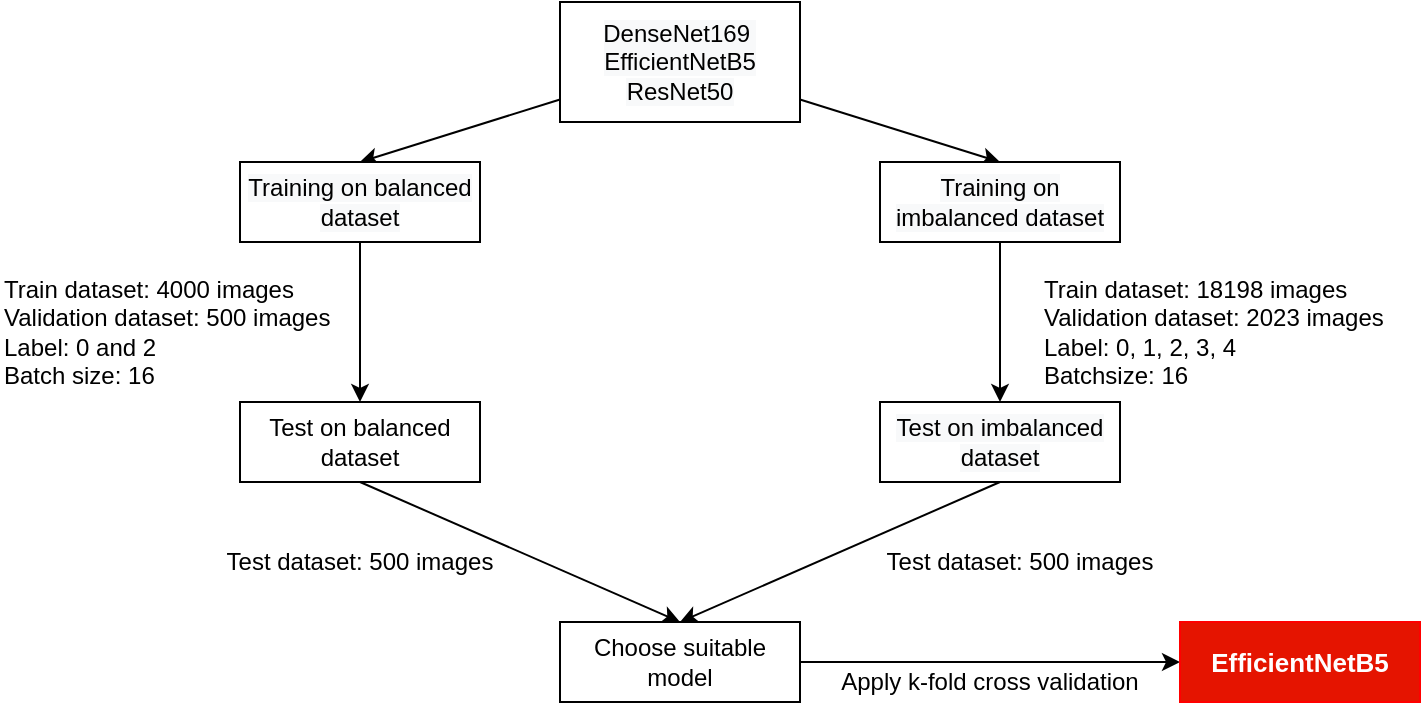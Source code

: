 <mxfile version="13.9.5" type="device"><diagram id="bQrbsOBPDLvLAtCTk9_2" name="Page-1"><mxGraphModel dx="868" dy="544" grid="1" gridSize="10" guides="1" tooltips="1" connect="1" arrows="1" fold="1" page="1" pageScale="1" pageWidth="850" pageHeight="1100" math="0" shadow="0"><root><mxCell id="0"/><mxCell id="1" parent="0"/><mxCell id="BJ_fUG6LaTk8YzyFetgA-13" style="edgeStyle=none;rounded=0;orthogonalLoop=1;jettySize=auto;html=1;entryX=0.5;entryY=0;entryDx=0;entryDy=0;" parent="1" source="BJ_fUG6LaTk8YzyFetgA-6" target="BJ_fUG6LaTk8YzyFetgA-11" edge="1"><mxGeometry relative="1" as="geometry"/></mxCell><mxCell id="BJ_fUG6LaTk8YzyFetgA-14" style="edgeStyle=none;rounded=0;orthogonalLoop=1;jettySize=auto;html=1;entryX=0.5;entryY=0;entryDx=0;entryDy=0;" parent="1" source="BJ_fUG6LaTk8YzyFetgA-6" target="BJ_fUG6LaTk8YzyFetgA-12" edge="1"><mxGeometry relative="1" as="geometry"/></mxCell><mxCell id="BJ_fUG6LaTk8YzyFetgA-6" value="&lt;meta charset=&quot;utf-8&quot;&gt;&lt;span style=&quot;color: rgb(0, 0, 0); font-family: helvetica; font-size: 12px; font-style: normal; font-weight: 400; letter-spacing: normal; text-align: center; text-indent: 0px; text-transform: none; word-spacing: 0px; background-color: rgb(248, 249, 250); display: inline; float: none;&quot;&gt;DenseNet169&amp;nbsp; EfficientNetB5&lt;/span&gt;&lt;br style=&quot;color: rgb(0, 0, 0); font-family: helvetica; font-size: 12px; font-style: normal; font-weight: 400; letter-spacing: normal; text-align: center; text-indent: 0px; text-transform: none; word-spacing: 0px; background-color: rgb(248, 249, 250);&quot;&gt;&lt;span style=&quot;color: rgb(0, 0, 0); font-family: helvetica; font-size: 12px; font-style: normal; font-weight: 400; letter-spacing: normal; text-align: center; text-indent: 0px; text-transform: none; word-spacing: 0px; background-color: rgb(248, 249, 250); display: inline; float: none;&quot;&gt;ResNet50&lt;/span&gt;" style="rounded=0;whiteSpace=wrap;html=1;" parent="1" vertex="1"><mxGeometry x="360" y="40" width="120" height="60" as="geometry"/></mxCell><mxCell id="BJ_fUG6LaTk8YzyFetgA-16" style="edgeStyle=none;rounded=0;orthogonalLoop=1;jettySize=auto;html=1;exitX=0.5;exitY=1;exitDx=0;exitDy=0;entryX=0.5;entryY=0;entryDx=0;entryDy=0;" parent="1" source="BJ_fUG6LaTk8YzyFetgA-11" target="BJ_fUG6LaTk8YzyFetgA-15" edge="1"><mxGeometry relative="1" as="geometry"/></mxCell><mxCell id="BJ_fUG6LaTk8YzyFetgA-11" value="&lt;span style=&quot;color: rgb(0 , 0 , 0) ; font-family: &amp;#34;helvetica&amp;#34; ; font-size: 12px ; font-style: normal ; font-weight: 400 ; letter-spacing: normal ; text-align: center ; text-indent: 0px ; text-transform: none ; word-spacing: 0px ; background-color: rgb(248 , 249 , 250) ; display: inline ; float: none&quot;&gt;Training on balanced dataset&lt;/span&gt;" style="rounded=0;whiteSpace=wrap;html=1;" parent="1" vertex="1"><mxGeometry x="200" y="120" width="120" height="40" as="geometry"/></mxCell><mxCell id="BJ_fUG6LaTk8YzyFetgA-18" style="edgeStyle=none;rounded=0;orthogonalLoop=1;jettySize=auto;html=1;" parent="1" source="BJ_fUG6LaTk8YzyFetgA-12" target="BJ_fUG6LaTk8YzyFetgA-17" edge="1"><mxGeometry relative="1" as="geometry"/></mxCell><mxCell id="BJ_fUG6LaTk8YzyFetgA-12" value="&lt;span style=&quot;color: rgb(0 , 0 , 0) ; font-family: &amp;#34;helvetica&amp;#34; ; font-size: 12px ; font-style: normal ; font-weight: 400 ; letter-spacing: normal ; text-align: center ; text-indent: 0px ; text-transform: none ; word-spacing: 0px ; background-color: rgb(248 , 249 , 250) ; display: inline ; float: none&quot;&gt;Training on imbalanced dataset&lt;/span&gt;" style="rounded=0;whiteSpace=wrap;html=1;" parent="1" vertex="1"><mxGeometry x="520" y="120" width="120" height="40" as="geometry"/></mxCell><mxCell id="BJ_fUG6LaTk8YzyFetgA-15" value="Test on balanced dataset" style="rounded=0;whiteSpace=wrap;html=1;" parent="1" vertex="1"><mxGeometry x="200" y="240" width="120" height="40" as="geometry"/></mxCell><mxCell id="BJ_fUG6LaTk8YzyFetgA-17" value="&lt;span style=&quot;color: rgb(0 , 0 , 0) ; font-family: &amp;#34;helvetica&amp;#34; ; font-size: 12px ; font-style: normal ; font-weight: 400 ; letter-spacing: normal ; text-align: center ; text-indent: 0px ; text-transform: none ; word-spacing: 0px ; background-color: rgb(248 , 249 , 250) ; display: inline ; float: none&quot;&gt;Test on imbalanced dataset&lt;/span&gt;" style="rounded=0;whiteSpace=wrap;html=1;" parent="1" vertex="1"><mxGeometry x="520" y="240" width="120" height="40" as="geometry"/></mxCell><mxCell id="BJ_fUG6LaTk8YzyFetgA-19" value="Train dataset: 4000 images&lt;br&gt;&lt;div&gt;&lt;span&gt;Validation dataset: 500 images&lt;/span&gt;&lt;/div&gt;&lt;div&gt;&lt;span&gt;Label: 0 and 2&lt;/span&gt;&lt;/div&gt;&lt;div&gt;&lt;span&gt;Batch size: 16&lt;/span&gt;&lt;/div&gt;" style="text;html=1;strokeColor=none;fillColor=none;align=left;verticalAlign=middle;whiteSpace=wrap;rounded=0;" parent="1" vertex="1"><mxGeometry x="80" y="180" width="170" height="50" as="geometry"/></mxCell><mxCell id="BJ_fUG6LaTk8YzyFetgA-20" value="Train dataset: 18198 images&lt;br&gt;&lt;div&gt;&lt;span&gt;Validation dataset: 2023 images&lt;/span&gt;&lt;/div&gt;&lt;div&gt;&lt;span&gt;Label: 0, 1, 2, 3, 4&lt;/span&gt;&lt;/div&gt;&lt;div&gt;&lt;span&gt;Batchsize: 16&lt;/span&gt;&lt;/div&gt;" style="text;html=1;strokeColor=none;fillColor=none;align=left;verticalAlign=middle;whiteSpace=wrap;rounded=0;" parent="1" vertex="1"><mxGeometry x="600" y="180" width="190" height="50" as="geometry"/></mxCell><mxCell id="wF9qwY5hNHcFNPmb-ytj-2" style="edgeStyle=orthogonalEdgeStyle;rounded=0;orthogonalLoop=1;jettySize=auto;html=1;" parent="1" source="BJ_fUG6LaTk8YzyFetgA-25" target="wF9qwY5hNHcFNPmb-ytj-1" edge="1"><mxGeometry relative="1" as="geometry"/></mxCell><mxCell id="BJ_fUG6LaTk8YzyFetgA-25" value="Choose suitable model" style="rounded=0;whiteSpace=wrap;html=1;" parent="1" vertex="1"><mxGeometry x="360" y="350" width="120" height="40" as="geometry"/></mxCell><mxCell id="BJ_fUG6LaTk8YzyFetgA-26" value="" style="endArrow=classic;html=1;exitX=0.5;exitY=1;exitDx=0;exitDy=0;entryX=0.5;entryY=0;entryDx=0;entryDy=0;" parent="1" source="BJ_fUG6LaTk8YzyFetgA-15" target="BJ_fUG6LaTk8YzyFetgA-25" edge="1"><mxGeometry width="50" height="50" relative="1" as="geometry"><mxPoint x="320" y="410" as="sourcePoint"/><mxPoint x="370" y="360" as="targetPoint"/></mxGeometry></mxCell><mxCell id="BJ_fUG6LaTk8YzyFetgA-27" value="" style="endArrow=classic;html=1;exitX=0.5;exitY=1;exitDx=0;exitDy=0;entryX=0.5;entryY=0;entryDx=0;entryDy=0;" parent="1" source="BJ_fUG6LaTk8YzyFetgA-17" target="BJ_fUG6LaTk8YzyFetgA-25" edge="1"><mxGeometry width="50" height="50" relative="1" as="geometry"><mxPoint x="390" y="330" as="sourcePoint"/><mxPoint x="440" y="280" as="targetPoint"/></mxGeometry></mxCell><mxCell id="BJ_fUG6LaTk8YzyFetgA-30" style="edgeStyle=none;rounded=0;orthogonalLoop=1;jettySize=auto;html=1;exitX=0.5;exitY=1;exitDx=0;exitDy=0;" parent="1" source="BJ_fUG6LaTk8YzyFetgA-15" target="BJ_fUG6LaTk8YzyFetgA-15" edge="1"><mxGeometry relative="1" as="geometry"/></mxCell><mxCell id="BJ_fUG6LaTk8YzyFetgA-31" value="Test dataset: 500 images" style="text;html=1;strokeColor=none;fillColor=none;align=center;verticalAlign=middle;whiteSpace=wrap;rounded=0;" parent="1" vertex="1"><mxGeometry x="190" y="310" width="140" height="20" as="geometry"/></mxCell><mxCell id="BJ_fUG6LaTk8YzyFetgA-32" value="Test dataset: 500 images" style="text;html=1;strokeColor=none;fillColor=none;align=center;verticalAlign=middle;whiteSpace=wrap;rounded=0;" parent="1" vertex="1"><mxGeometry x="520" y="310" width="140" height="20" as="geometry"/></mxCell><mxCell id="wF9qwY5hNHcFNPmb-ytj-1" value="&lt;b&gt;&lt;font style=&quot;font-size: 13px&quot;&gt;EfficientNetB5&lt;/font&gt;&lt;/b&gt;" style="rounded=0;whiteSpace=wrap;html=1;fillColor=#e51400;fontColor=#ffffff;strokeColor=#FF0000;" parent="1" vertex="1"><mxGeometry x="670" y="350" width="120" height="40" as="geometry"/></mxCell><mxCell id="wF9qwY5hNHcFNPmb-ytj-4" value="Apply k-fold cross validation" style="text;html=1;strokeColor=none;fillColor=none;align=center;verticalAlign=middle;whiteSpace=wrap;rounded=0;" parent="1" vertex="1"><mxGeometry x="490" y="370" width="170" height="20" as="geometry"/></mxCell></root></mxGraphModel></diagram></mxfile>
